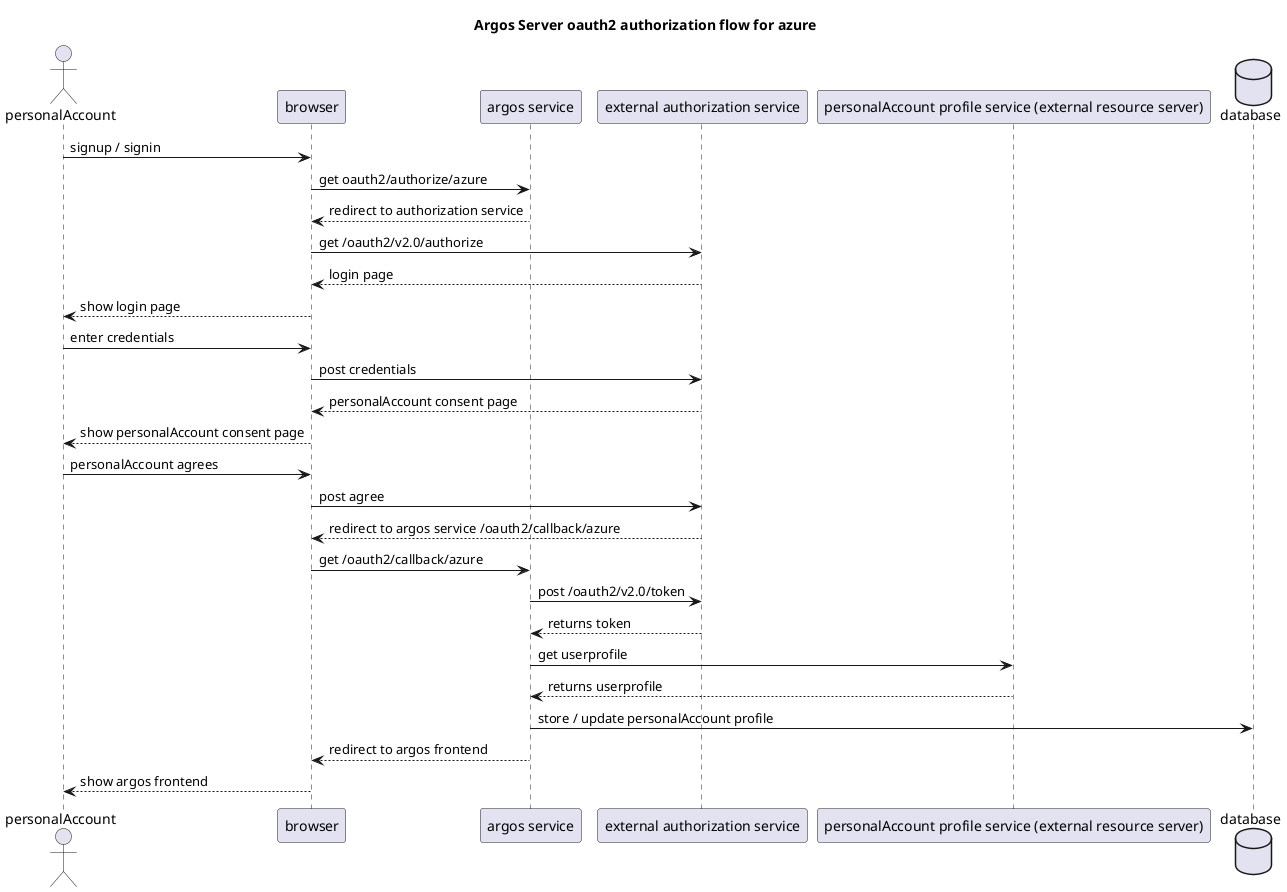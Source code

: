 '
' Copyright (C) 2019 - 2020 Rabobank Nederland
'
' Licensed under the Apache License, Version 2.0 (the "License");
' you may not use this file except in compliance with the License.
' You may obtain a copy of the License at
'
'         http://www.apache.org/licenses/LICENSE-2.0
'
' Unless required by applicable law or agreed to in writing, software
' distributed under the License is distributed on an "AS IS" BASIS,
' WITHOUT WARRANTIES OR CONDITIONS OF ANY KIND, either express or implied.
' See the License for the specific language governing permissions and
' limitations under the License.
'

@startuml

title Argos Server oauth2 authorization flow for azure

actor personalAccount
participant browser
participant "argos service" as argos
participant "external authorization service" as auth
participant "personalAccount profile service (external resource server)" as up
database "database"

personalAccount -> browser: signup / signin

browser -> argos: get oauth2/authorize/azure
argos --> browser: redirect to authorization service

browser -> auth: get /oauth2/v2.0/authorize
auth --> browser: login page
browser --> personalAccount: show login page

personalAccount -> browser: enter credentials
browser -> auth: post credentials
auth --> browser: personalAccount consent page
browser --> personalAccount: show personalAccount consent page

personalAccount -> browser: personalAccount agrees
browser -> auth: post agree
auth --> browser: redirect to argos service /oauth2/callback/azure
browser -> argos: get /oauth2/callback/azure
argos -> auth: post /oauth2/v2.0/token
auth --> argos: returns token
argos -> up: get userprofile
up --> argos: returns userprofile
argos -> database: store / update personalAccount profile
argos --> browser: redirect to argos frontend
browser --> personalAccount: show argos frontend
@enduml